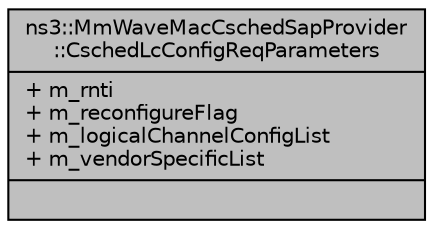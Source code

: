 digraph "ns3::MmWaveMacCschedSapProvider::CschedLcConfigReqParameters"
{
  edge [fontname="Helvetica",fontsize="10",labelfontname="Helvetica",labelfontsize="10"];
  node [fontname="Helvetica",fontsize="10",shape=record];
  Node1 [label="{ns3::MmWaveMacCschedSapProvider\l::CschedLcConfigReqParameters\n|+ m_rnti\l+ m_reconfigureFlag\l+ m_logicalChannelConfigList\l+ m_vendorSpecificList\l|}",height=0.2,width=0.4,color="black", fillcolor="grey75", style="filled", fontcolor="black"];
}
